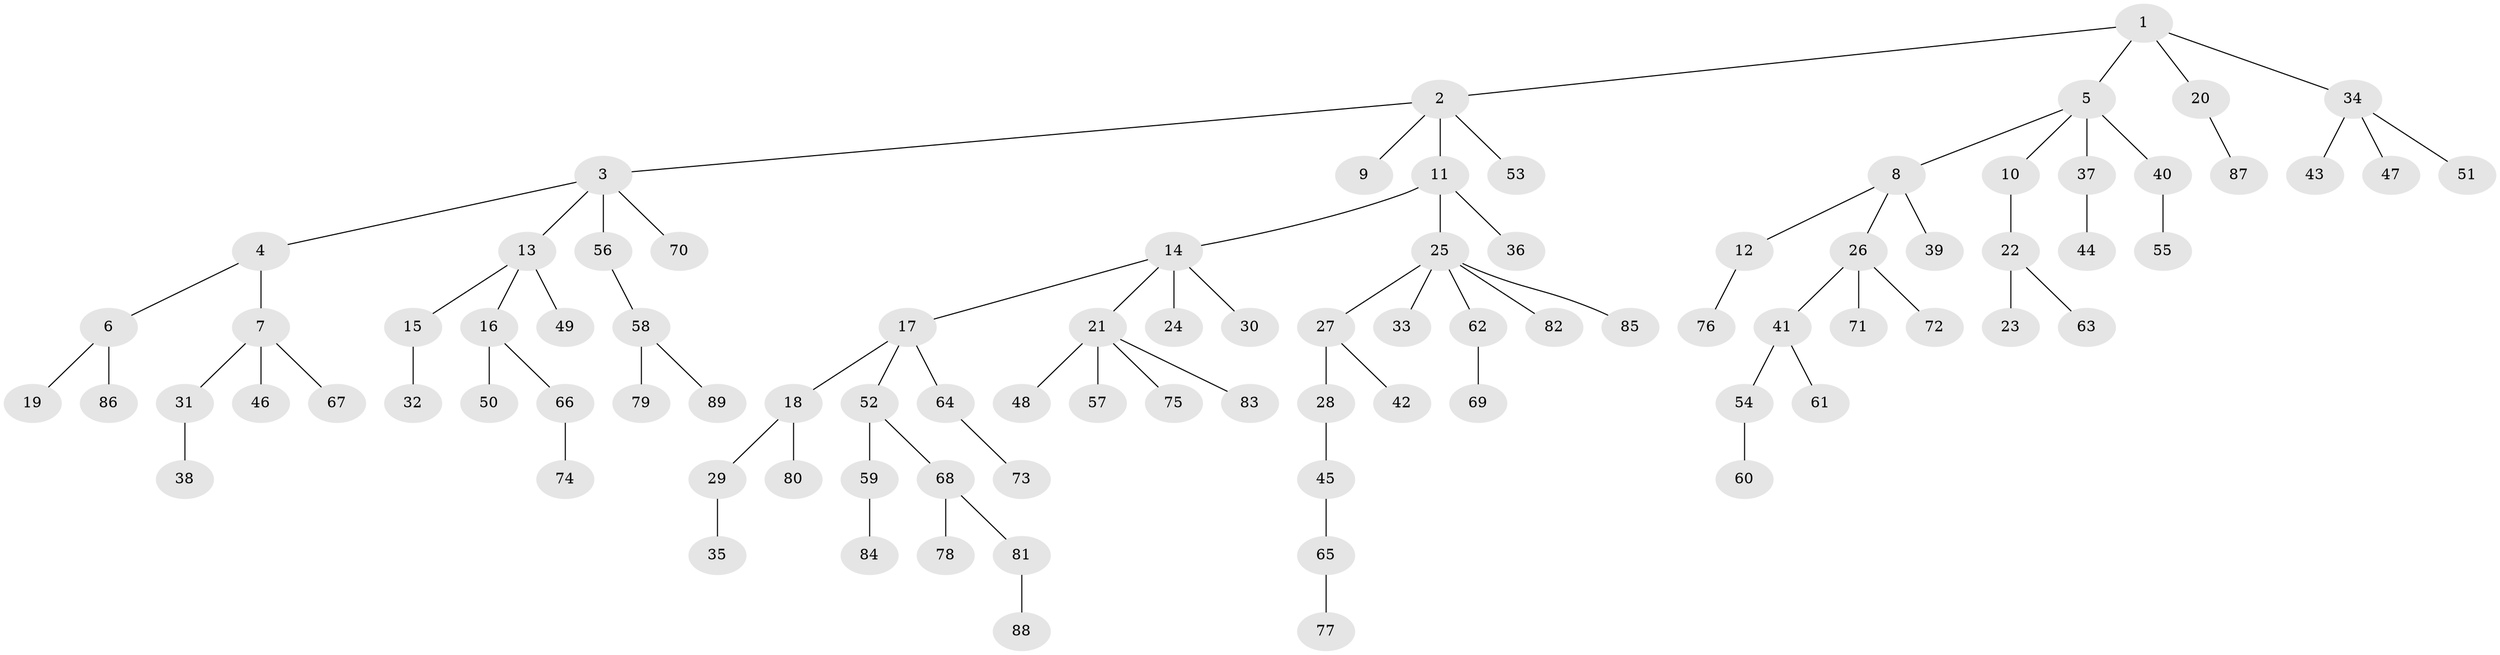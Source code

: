 // coarse degree distribution, {7: 0.022727272727272728, 6: 0.022727272727272728, 8: 0.022727272727272728, 2: 0.18181818181818182, 1: 0.6818181818181818, 11: 0.022727272727272728, 4: 0.045454545454545456}
// Generated by graph-tools (version 1.1) at 2025/19/03/04/25 18:19:22]
// undirected, 89 vertices, 88 edges
graph export_dot {
graph [start="1"]
  node [color=gray90,style=filled];
  1;
  2;
  3;
  4;
  5;
  6;
  7;
  8;
  9;
  10;
  11;
  12;
  13;
  14;
  15;
  16;
  17;
  18;
  19;
  20;
  21;
  22;
  23;
  24;
  25;
  26;
  27;
  28;
  29;
  30;
  31;
  32;
  33;
  34;
  35;
  36;
  37;
  38;
  39;
  40;
  41;
  42;
  43;
  44;
  45;
  46;
  47;
  48;
  49;
  50;
  51;
  52;
  53;
  54;
  55;
  56;
  57;
  58;
  59;
  60;
  61;
  62;
  63;
  64;
  65;
  66;
  67;
  68;
  69;
  70;
  71;
  72;
  73;
  74;
  75;
  76;
  77;
  78;
  79;
  80;
  81;
  82;
  83;
  84;
  85;
  86;
  87;
  88;
  89;
  1 -- 2;
  1 -- 5;
  1 -- 20;
  1 -- 34;
  2 -- 3;
  2 -- 9;
  2 -- 11;
  2 -- 53;
  3 -- 4;
  3 -- 13;
  3 -- 56;
  3 -- 70;
  4 -- 6;
  4 -- 7;
  5 -- 8;
  5 -- 10;
  5 -- 37;
  5 -- 40;
  6 -- 19;
  6 -- 86;
  7 -- 31;
  7 -- 46;
  7 -- 67;
  8 -- 12;
  8 -- 26;
  8 -- 39;
  10 -- 22;
  11 -- 14;
  11 -- 25;
  11 -- 36;
  12 -- 76;
  13 -- 15;
  13 -- 16;
  13 -- 49;
  14 -- 17;
  14 -- 21;
  14 -- 24;
  14 -- 30;
  15 -- 32;
  16 -- 50;
  16 -- 66;
  17 -- 18;
  17 -- 52;
  17 -- 64;
  18 -- 29;
  18 -- 80;
  20 -- 87;
  21 -- 48;
  21 -- 57;
  21 -- 75;
  21 -- 83;
  22 -- 23;
  22 -- 63;
  25 -- 27;
  25 -- 33;
  25 -- 62;
  25 -- 82;
  25 -- 85;
  26 -- 41;
  26 -- 71;
  26 -- 72;
  27 -- 28;
  27 -- 42;
  28 -- 45;
  29 -- 35;
  31 -- 38;
  34 -- 43;
  34 -- 47;
  34 -- 51;
  37 -- 44;
  40 -- 55;
  41 -- 54;
  41 -- 61;
  45 -- 65;
  52 -- 59;
  52 -- 68;
  54 -- 60;
  56 -- 58;
  58 -- 79;
  58 -- 89;
  59 -- 84;
  62 -- 69;
  64 -- 73;
  65 -- 77;
  66 -- 74;
  68 -- 78;
  68 -- 81;
  81 -- 88;
}
